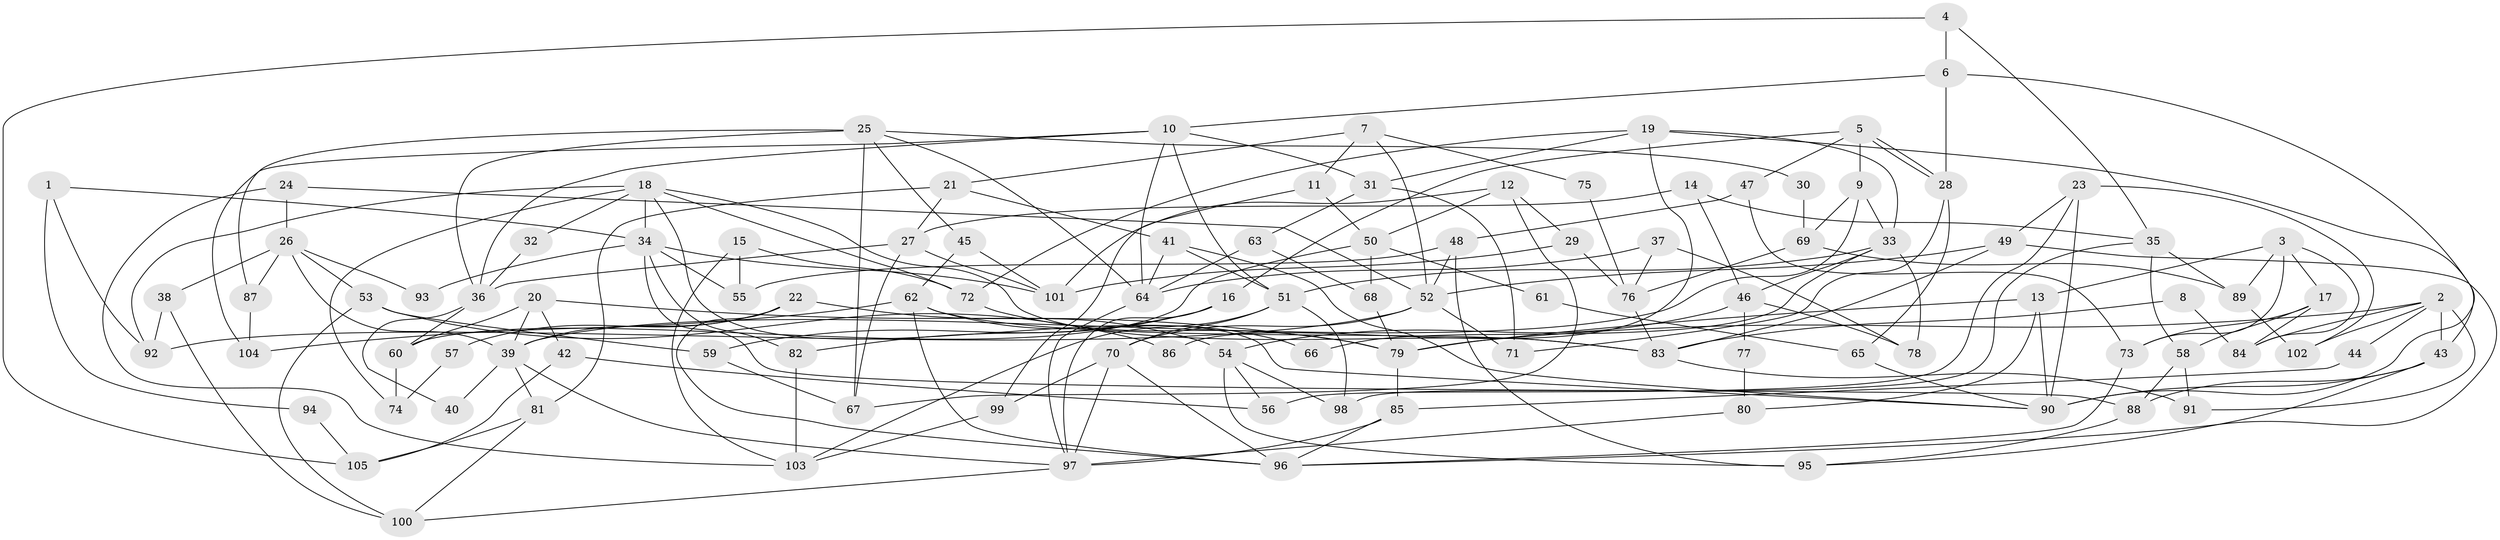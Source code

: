 // coarse degree distribution, {3: 0.17647058823529413, 7: 0.08823529411764706, 5: 0.20588235294117646, 4: 0.11764705882352941, 6: 0.1323529411764706, 2: 0.1323529411764706, 8: 0.10294117647058823, 12: 0.014705882352941176, 9: 0.029411764705882353}
// Generated by graph-tools (version 1.1) at 2025/42/03/06/25 10:42:00]
// undirected, 105 vertices, 210 edges
graph export_dot {
graph [start="1"]
  node [color=gray90,style=filled];
  1;
  2;
  3;
  4;
  5;
  6;
  7;
  8;
  9;
  10;
  11;
  12;
  13;
  14;
  15;
  16;
  17;
  18;
  19;
  20;
  21;
  22;
  23;
  24;
  25;
  26;
  27;
  28;
  29;
  30;
  31;
  32;
  33;
  34;
  35;
  36;
  37;
  38;
  39;
  40;
  41;
  42;
  43;
  44;
  45;
  46;
  47;
  48;
  49;
  50;
  51;
  52;
  53;
  54;
  55;
  56;
  57;
  58;
  59;
  60;
  61;
  62;
  63;
  64;
  65;
  66;
  67;
  68;
  69;
  70;
  71;
  72;
  73;
  74;
  75;
  76;
  77;
  78;
  79;
  80;
  81;
  82;
  83;
  84;
  85;
  86;
  87;
  88;
  89;
  90;
  91;
  92;
  93;
  94;
  95;
  96;
  97;
  98;
  99;
  100;
  101;
  102;
  103;
  104;
  105;
  1 -- 92;
  1 -- 34;
  1 -- 94;
  2 -- 91;
  2 -- 102;
  2 -- 43;
  2 -- 44;
  2 -- 79;
  2 -- 84;
  3 -- 17;
  3 -- 84;
  3 -- 13;
  3 -- 73;
  3 -- 89;
  4 -- 105;
  4 -- 35;
  4 -- 6;
  5 -- 47;
  5 -- 28;
  5 -- 28;
  5 -- 9;
  5 -- 16;
  6 -- 90;
  6 -- 10;
  6 -- 28;
  7 -- 52;
  7 -- 21;
  7 -- 11;
  7 -- 75;
  8 -- 83;
  8 -- 84;
  9 -- 39;
  9 -- 33;
  9 -- 69;
  10 -- 36;
  10 -- 31;
  10 -- 51;
  10 -- 64;
  10 -- 104;
  11 -- 50;
  11 -- 99;
  12 -- 67;
  12 -- 101;
  12 -- 29;
  12 -- 50;
  13 -- 79;
  13 -- 80;
  13 -- 90;
  14 -- 27;
  14 -- 35;
  14 -- 46;
  15 -- 55;
  15 -- 103;
  15 -- 72;
  16 -- 97;
  16 -- 59;
  16 -- 82;
  17 -- 73;
  17 -- 58;
  17 -- 84;
  18 -- 72;
  18 -- 90;
  18 -- 32;
  18 -- 34;
  18 -- 74;
  18 -- 83;
  18 -- 92;
  19 -- 43;
  19 -- 33;
  19 -- 31;
  19 -- 72;
  19 -- 86;
  20 -- 79;
  20 -- 39;
  20 -- 42;
  20 -- 60;
  21 -- 27;
  21 -- 41;
  21 -- 81;
  22 -- 96;
  22 -- 54;
  22 -- 39;
  22 -- 57;
  23 -- 49;
  23 -- 90;
  23 -- 56;
  23 -- 102;
  24 -- 103;
  24 -- 52;
  24 -- 26;
  25 -- 64;
  25 -- 87;
  25 -- 30;
  25 -- 36;
  25 -- 45;
  25 -- 67;
  26 -- 53;
  26 -- 38;
  26 -- 39;
  26 -- 87;
  26 -- 93;
  27 -- 101;
  27 -- 36;
  27 -- 67;
  28 -- 65;
  28 -- 71;
  29 -- 101;
  29 -- 76;
  30 -- 69;
  31 -- 63;
  31 -- 71;
  32 -- 36;
  33 -- 51;
  33 -- 46;
  33 -- 66;
  33 -- 78;
  34 -- 82;
  34 -- 55;
  34 -- 88;
  34 -- 93;
  34 -- 101;
  35 -- 98;
  35 -- 89;
  35 -- 58;
  36 -- 60;
  36 -- 40;
  37 -- 64;
  37 -- 78;
  37 -- 76;
  38 -- 100;
  38 -- 92;
  39 -- 40;
  39 -- 81;
  39 -- 97;
  41 -- 64;
  41 -- 51;
  41 -- 90;
  42 -- 56;
  42 -- 105;
  43 -- 90;
  43 -- 88;
  43 -- 95;
  44 -- 85;
  45 -- 62;
  45 -- 101;
  46 -- 54;
  46 -- 77;
  46 -- 78;
  47 -- 48;
  47 -- 73;
  48 -- 95;
  48 -- 52;
  48 -- 55;
  49 -- 52;
  49 -- 83;
  49 -- 96;
  50 -- 68;
  50 -- 60;
  50 -- 61;
  51 -- 70;
  51 -- 98;
  51 -- 103;
  52 -- 71;
  52 -- 92;
  52 -- 70;
  53 -- 59;
  53 -- 100;
  53 -- 86;
  54 -- 95;
  54 -- 56;
  54 -- 98;
  57 -- 74;
  58 -- 88;
  58 -- 91;
  59 -- 67;
  60 -- 74;
  61 -- 65;
  62 -- 96;
  62 -- 83;
  62 -- 66;
  62 -- 104;
  63 -- 64;
  63 -- 68;
  64 -- 97;
  65 -- 90;
  68 -- 79;
  69 -- 76;
  69 -- 89;
  70 -- 97;
  70 -- 96;
  70 -- 99;
  72 -- 79;
  73 -- 96;
  75 -- 76;
  76 -- 83;
  77 -- 80;
  79 -- 85;
  80 -- 97;
  81 -- 100;
  81 -- 105;
  82 -- 103;
  83 -- 91;
  85 -- 96;
  85 -- 97;
  87 -- 104;
  88 -- 95;
  89 -- 102;
  94 -- 105;
  97 -- 100;
  99 -- 103;
}
